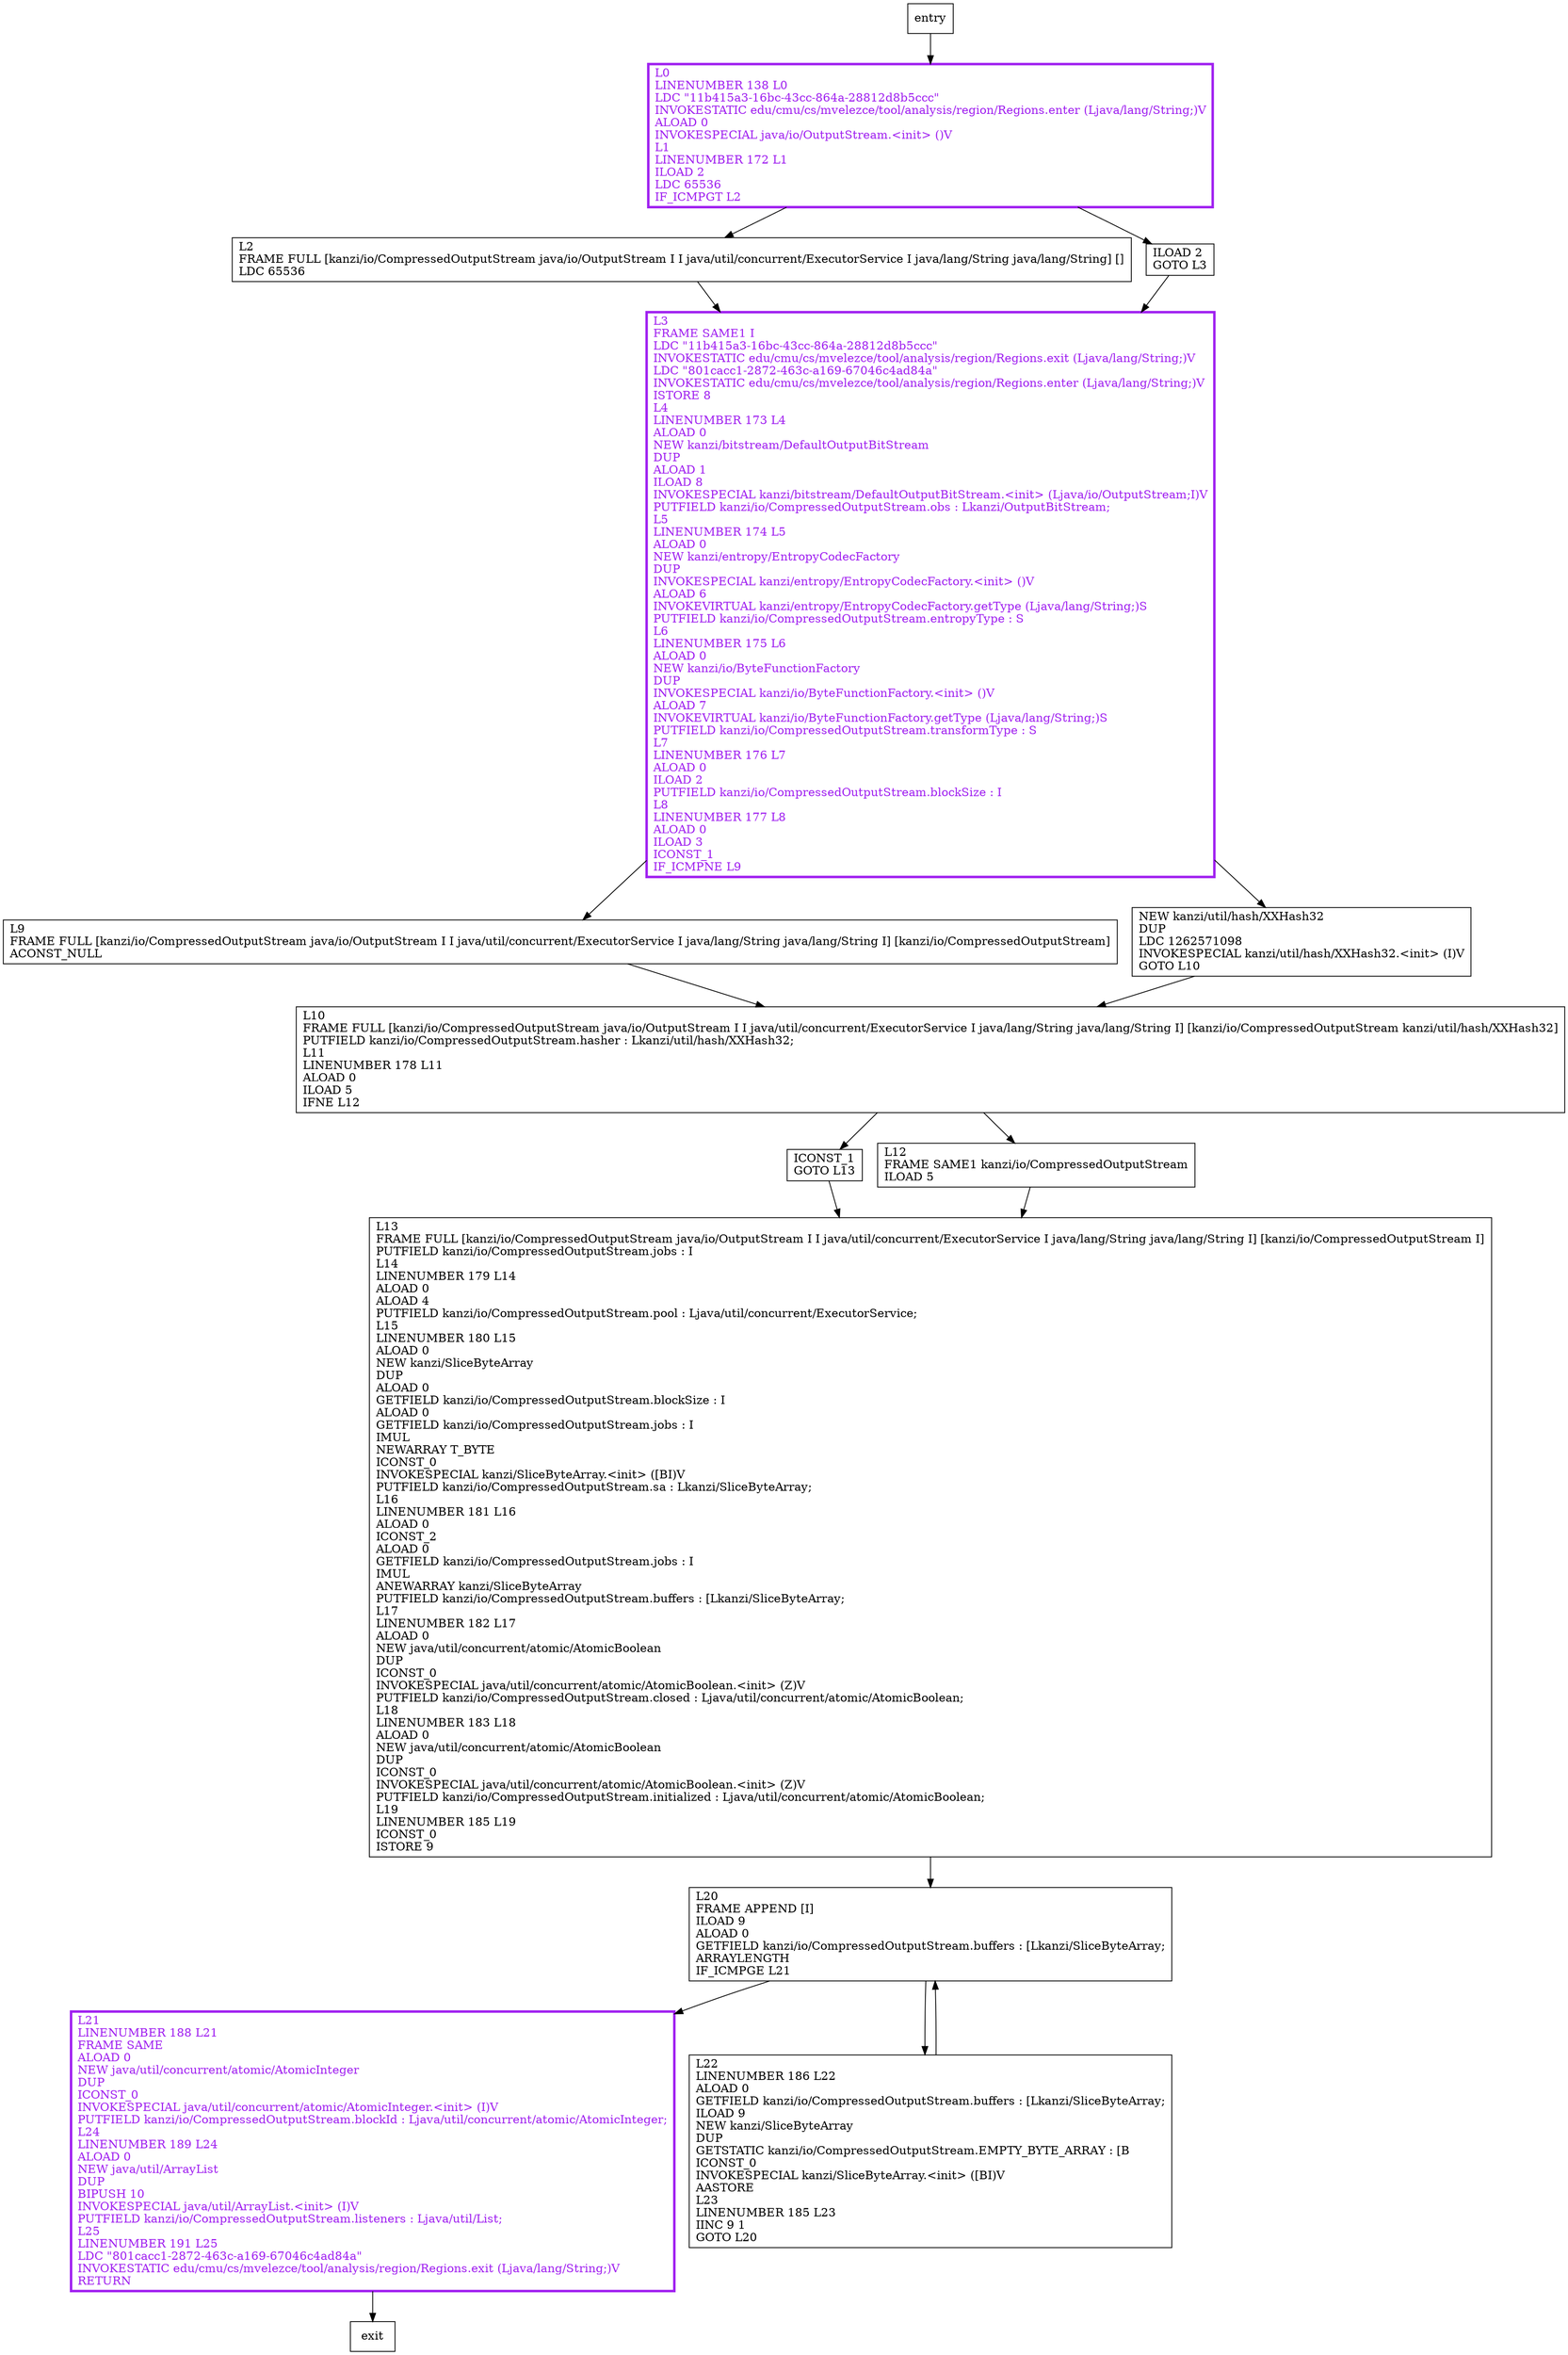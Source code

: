 digraph <init> {
node [shape=record];
1145388610 [label="ICONST_1\lGOTO L13\l"];
648209466 [label="L2\lFRAME FULL [kanzi/io/CompressedOutputStream java/io/OutputStream I I java/util/concurrent/ExecutorService I java/lang/String java/lang/String] []\lLDC 65536\l"];
1550875930 [label="L21\lLINENUMBER 188 L21\lFRAME SAME\lALOAD 0\lNEW java/util/concurrent/atomic/AtomicInteger\lDUP\lICONST_0\lINVOKESPECIAL java/util/concurrent/atomic/AtomicInteger.\<init\> (I)V\lPUTFIELD kanzi/io/CompressedOutputStream.blockId : Ljava/util/concurrent/atomic/AtomicInteger;\lL24\lLINENUMBER 189 L24\lALOAD 0\lNEW java/util/ArrayList\lDUP\lBIPUSH 10\lINVOKESPECIAL java/util/ArrayList.\<init\> (I)V\lPUTFIELD kanzi/io/CompressedOutputStream.listeners : Ljava/util/List;\lL25\lLINENUMBER 191 L25\lLDC \"801cacc1-2872-463c-a169-67046c4ad84a\"\lINVOKESTATIC edu/cmu/cs/mvelezce/tool/analysis/region/Regions.exit (Ljava/lang/String;)V\lRETURN\l"];
833863449 [label="L20\lFRAME APPEND [I]\lILOAD 9\lALOAD 0\lGETFIELD kanzi/io/CompressedOutputStream.buffers : [Lkanzi/SliceByteArray;\lARRAYLENGTH\lIF_ICMPGE L21\l"];
1992450439 [label="L3\lFRAME SAME1 I\lLDC \"11b415a3-16bc-43cc-864a-28812d8b5ccc\"\lINVOKESTATIC edu/cmu/cs/mvelezce/tool/analysis/region/Regions.exit (Ljava/lang/String;)V\lLDC \"801cacc1-2872-463c-a169-67046c4ad84a\"\lINVOKESTATIC edu/cmu/cs/mvelezce/tool/analysis/region/Regions.enter (Ljava/lang/String;)V\lISTORE 8\lL4\lLINENUMBER 173 L4\lALOAD 0\lNEW kanzi/bitstream/DefaultOutputBitStream\lDUP\lALOAD 1\lILOAD 8\lINVOKESPECIAL kanzi/bitstream/DefaultOutputBitStream.\<init\> (Ljava/io/OutputStream;I)V\lPUTFIELD kanzi/io/CompressedOutputStream.obs : Lkanzi/OutputBitStream;\lL5\lLINENUMBER 174 L5\lALOAD 0\lNEW kanzi/entropy/EntropyCodecFactory\lDUP\lINVOKESPECIAL kanzi/entropy/EntropyCodecFactory.\<init\> ()V\lALOAD 6\lINVOKEVIRTUAL kanzi/entropy/EntropyCodecFactory.getType (Ljava/lang/String;)S\lPUTFIELD kanzi/io/CompressedOutputStream.entropyType : S\lL6\lLINENUMBER 175 L6\lALOAD 0\lNEW kanzi/io/ByteFunctionFactory\lDUP\lINVOKESPECIAL kanzi/io/ByteFunctionFactory.\<init\> ()V\lALOAD 7\lINVOKEVIRTUAL kanzi/io/ByteFunctionFactory.getType (Ljava/lang/String;)S\lPUTFIELD kanzi/io/CompressedOutputStream.transformType : S\lL7\lLINENUMBER 176 L7\lALOAD 0\lILOAD 2\lPUTFIELD kanzi/io/CompressedOutputStream.blockSize : I\lL8\lLINENUMBER 177 L8\lALOAD 0\lILOAD 3\lICONST_1\lIF_ICMPNE L9\l"];
1558789608 [label="L22\lLINENUMBER 186 L22\lALOAD 0\lGETFIELD kanzi/io/CompressedOutputStream.buffers : [Lkanzi/SliceByteArray;\lILOAD 9\lNEW kanzi/SliceByteArray\lDUP\lGETSTATIC kanzi/io/CompressedOutputStream.EMPTY_BYTE_ARRAY : [B\lICONST_0\lINVOKESPECIAL kanzi/SliceByteArray.\<init\> ([BI)V\lAASTORE\lL23\lLINENUMBER 185 L23\lIINC 9 1\lGOTO L20\l"];
1700200354 [label="ILOAD 2\lGOTO L3\l"];
606318964 [label="L10\lFRAME FULL [kanzi/io/CompressedOutputStream java/io/OutputStream I I java/util/concurrent/ExecutorService I java/lang/String java/lang/String I] [kanzi/io/CompressedOutputStream kanzi/util/hash/XXHash32]\lPUTFIELD kanzi/io/CompressedOutputStream.hasher : Lkanzi/util/hash/XXHash32;\lL11\lLINENUMBER 178 L11\lALOAD 0\lILOAD 5\lIFNE L12\l"];
1709295811 [label="L13\lFRAME FULL [kanzi/io/CompressedOutputStream java/io/OutputStream I I java/util/concurrent/ExecutorService I java/lang/String java/lang/String I] [kanzi/io/CompressedOutputStream I]\lPUTFIELD kanzi/io/CompressedOutputStream.jobs : I\lL14\lLINENUMBER 179 L14\lALOAD 0\lALOAD 4\lPUTFIELD kanzi/io/CompressedOutputStream.pool : Ljava/util/concurrent/ExecutorService;\lL15\lLINENUMBER 180 L15\lALOAD 0\lNEW kanzi/SliceByteArray\lDUP\lALOAD 0\lGETFIELD kanzi/io/CompressedOutputStream.blockSize : I\lALOAD 0\lGETFIELD kanzi/io/CompressedOutputStream.jobs : I\lIMUL\lNEWARRAY T_BYTE\lICONST_0\lINVOKESPECIAL kanzi/SliceByteArray.\<init\> ([BI)V\lPUTFIELD kanzi/io/CompressedOutputStream.sa : Lkanzi/SliceByteArray;\lL16\lLINENUMBER 181 L16\lALOAD 0\lICONST_2\lALOAD 0\lGETFIELD kanzi/io/CompressedOutputStream.jobs : I\lIMUL\lANEWARRAY kanzi/SliceByteArray\lPUTFIELD kanzi/io/CompressedOutputStream.buffers : [Lkanzi/SliceByteArray;\lL17\lLINENUMBER 182 L17\lALOAD 0\lNEW java/util/concurrent/atomic/AtomicBoolean\lDUP\lICONST_0\lINVOKESPECIAL java/util/concurrent/atomic/AtomicBoolean.\<init\> (Z)V\lPUTFIELD kanzi/io/CompressedOutputStream.closed : Ljava/util/concurrent/atomic/AtomicBoolean;\lL18\lLINENUMBER 183 L18\lALOAD 0\lNEW java/util/concurrent/atomic/AtomicBoolean\lDUP\lICONST_0\lINVOKESPECIAL java/util/concurrent/atomic/AtomicBoolean.\<init\> (Z)V\lPUTFIELD kanzi/io/CompressedOutputStream.initialized : Ljava/util/concurrent/atomic/AtomicBoolean;\lL19\lLINENUMBER 185 L19\lICONST_0\lISTORE 9\l"];
1091052078 [label="L12\lFRAME SAME1 kanzi/io/CompressedOutputStream\lILOAD 5\l"];
1198015489 [label="L9\lFRAME FULL [kanzi/io/CompressedOutputStream java/io/OutputStream I I java/util/concurrent/ExecutorService I java/lang/String java/lang/String I] [kanzi/io/CompressedOutputStream]\lACONST_NULL\l"];
1994062818 [label="NEW kanzi/util/hash/XXHash32\lDUP\lLDC 1262571098\lINVOKESPECIAL kanzi/util/hash/XXHash32.\<init\> (I)V\lGOTO L10\l"];
2006503550 [label="L0\lLINENUMBER 138 L0\lLDC \"11b415a3-16bc-43cc-864a-28812d8b5ccc\"\lINVOKESTATIC edu/cmu/cs/mvelezce/tool/analysis/region/Regions.enter (Ljava/lang/String;)V\lALOAD 0\lINVOKESPECIAL java/io/OutputStream.\<init\> ()V\lL1\lLINENUMBER 172 L1\lILOAD 2\lLDC 65536\lIF_ICMPGT L2\l"];
entry;
exit;
1145388610 -> 1709295811;
648209466 -> 1992450439;
1550875930 -> exit;
833863449 -> 1558789608;
833863449 -> 1550875930;
1992450439 -> 1198015489;
1992450439 -> 1994062818;
entry -> 2006503550;
1558789608 -> 833863449;
1700200354 -> 1992450439;
606318964 -> 1145388610;
606318964 -> 1091052078;
1709295811 -> 833863449;
1091052078 -> 1709295811;
1198015489 -> 606318964;
1994062818 -> 606318964;
2006503550 -> 1700200354;
2006503550 -> 648209466;
1550875930[fontcolor="purple", penwidth=3, color="purple"];
1992450439[fontcolor="purple", penwidth=3, color="purple"];
2006503550[fontcolor="purple", penwidth=3, color="purple"];
}
